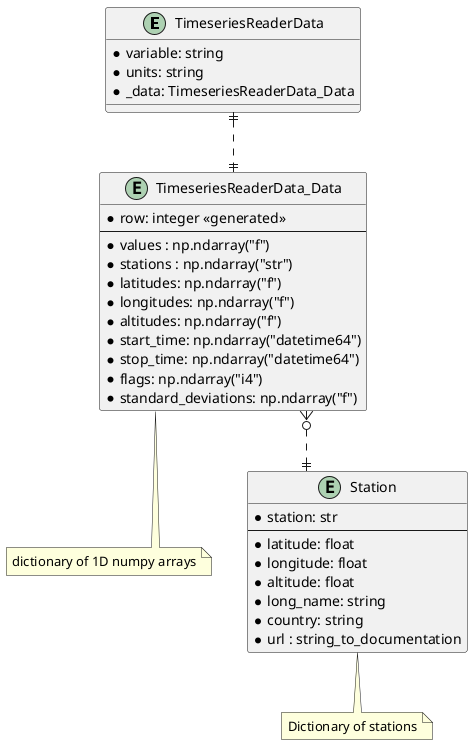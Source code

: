 @startuml
' hide the spot
' hide circle

' avoid problems with angled crows feet
skinparam linetype ortho

entity "TimeseriesReaderData" {
  *variable: string
  *units: string
  *_data: TimeseriesReaderData_Data
}

entity "TimeseriesReaderData_Data" {
  *row: integer <<generated>>
  --
  *values : np.ndarray("f")
  *stations : np.ndarray("str")
  *latitudes: np.ndarray("f")
  *longitudes: np.ndarray("f")
  *altitudes: np.ndarray("f")
  *start_time: np.ndarray("datetime64")
  *stop_time: np.ndarray("datetime64")
  *flags: np.ndarray("i4")
  *standard_deviations: np.ndarray("f")
}
note bottom of TimeseriesReaderData_Data
dictionary of 1D numpy arrays
end note

entity "Station" {
  *station: str
  --
  *latitude: float
  *longitude: float
  *altitude: float
  *long_name: string
  *country: string
  *url : string_to_documentation
}
note bottom of Station
Dictionary of stations
end note

' entity "Variable" {
'   *variable: string
'   *units: string
' }
' note right of Variable
' Dictionary
' end note

TimeseriesReaderData ||..|| TimeseriesReaderData_Data
TimeseriesReaderData_Data }o..|| Station
' TimeseriesReaderData }o..|| Variable

@enduml
